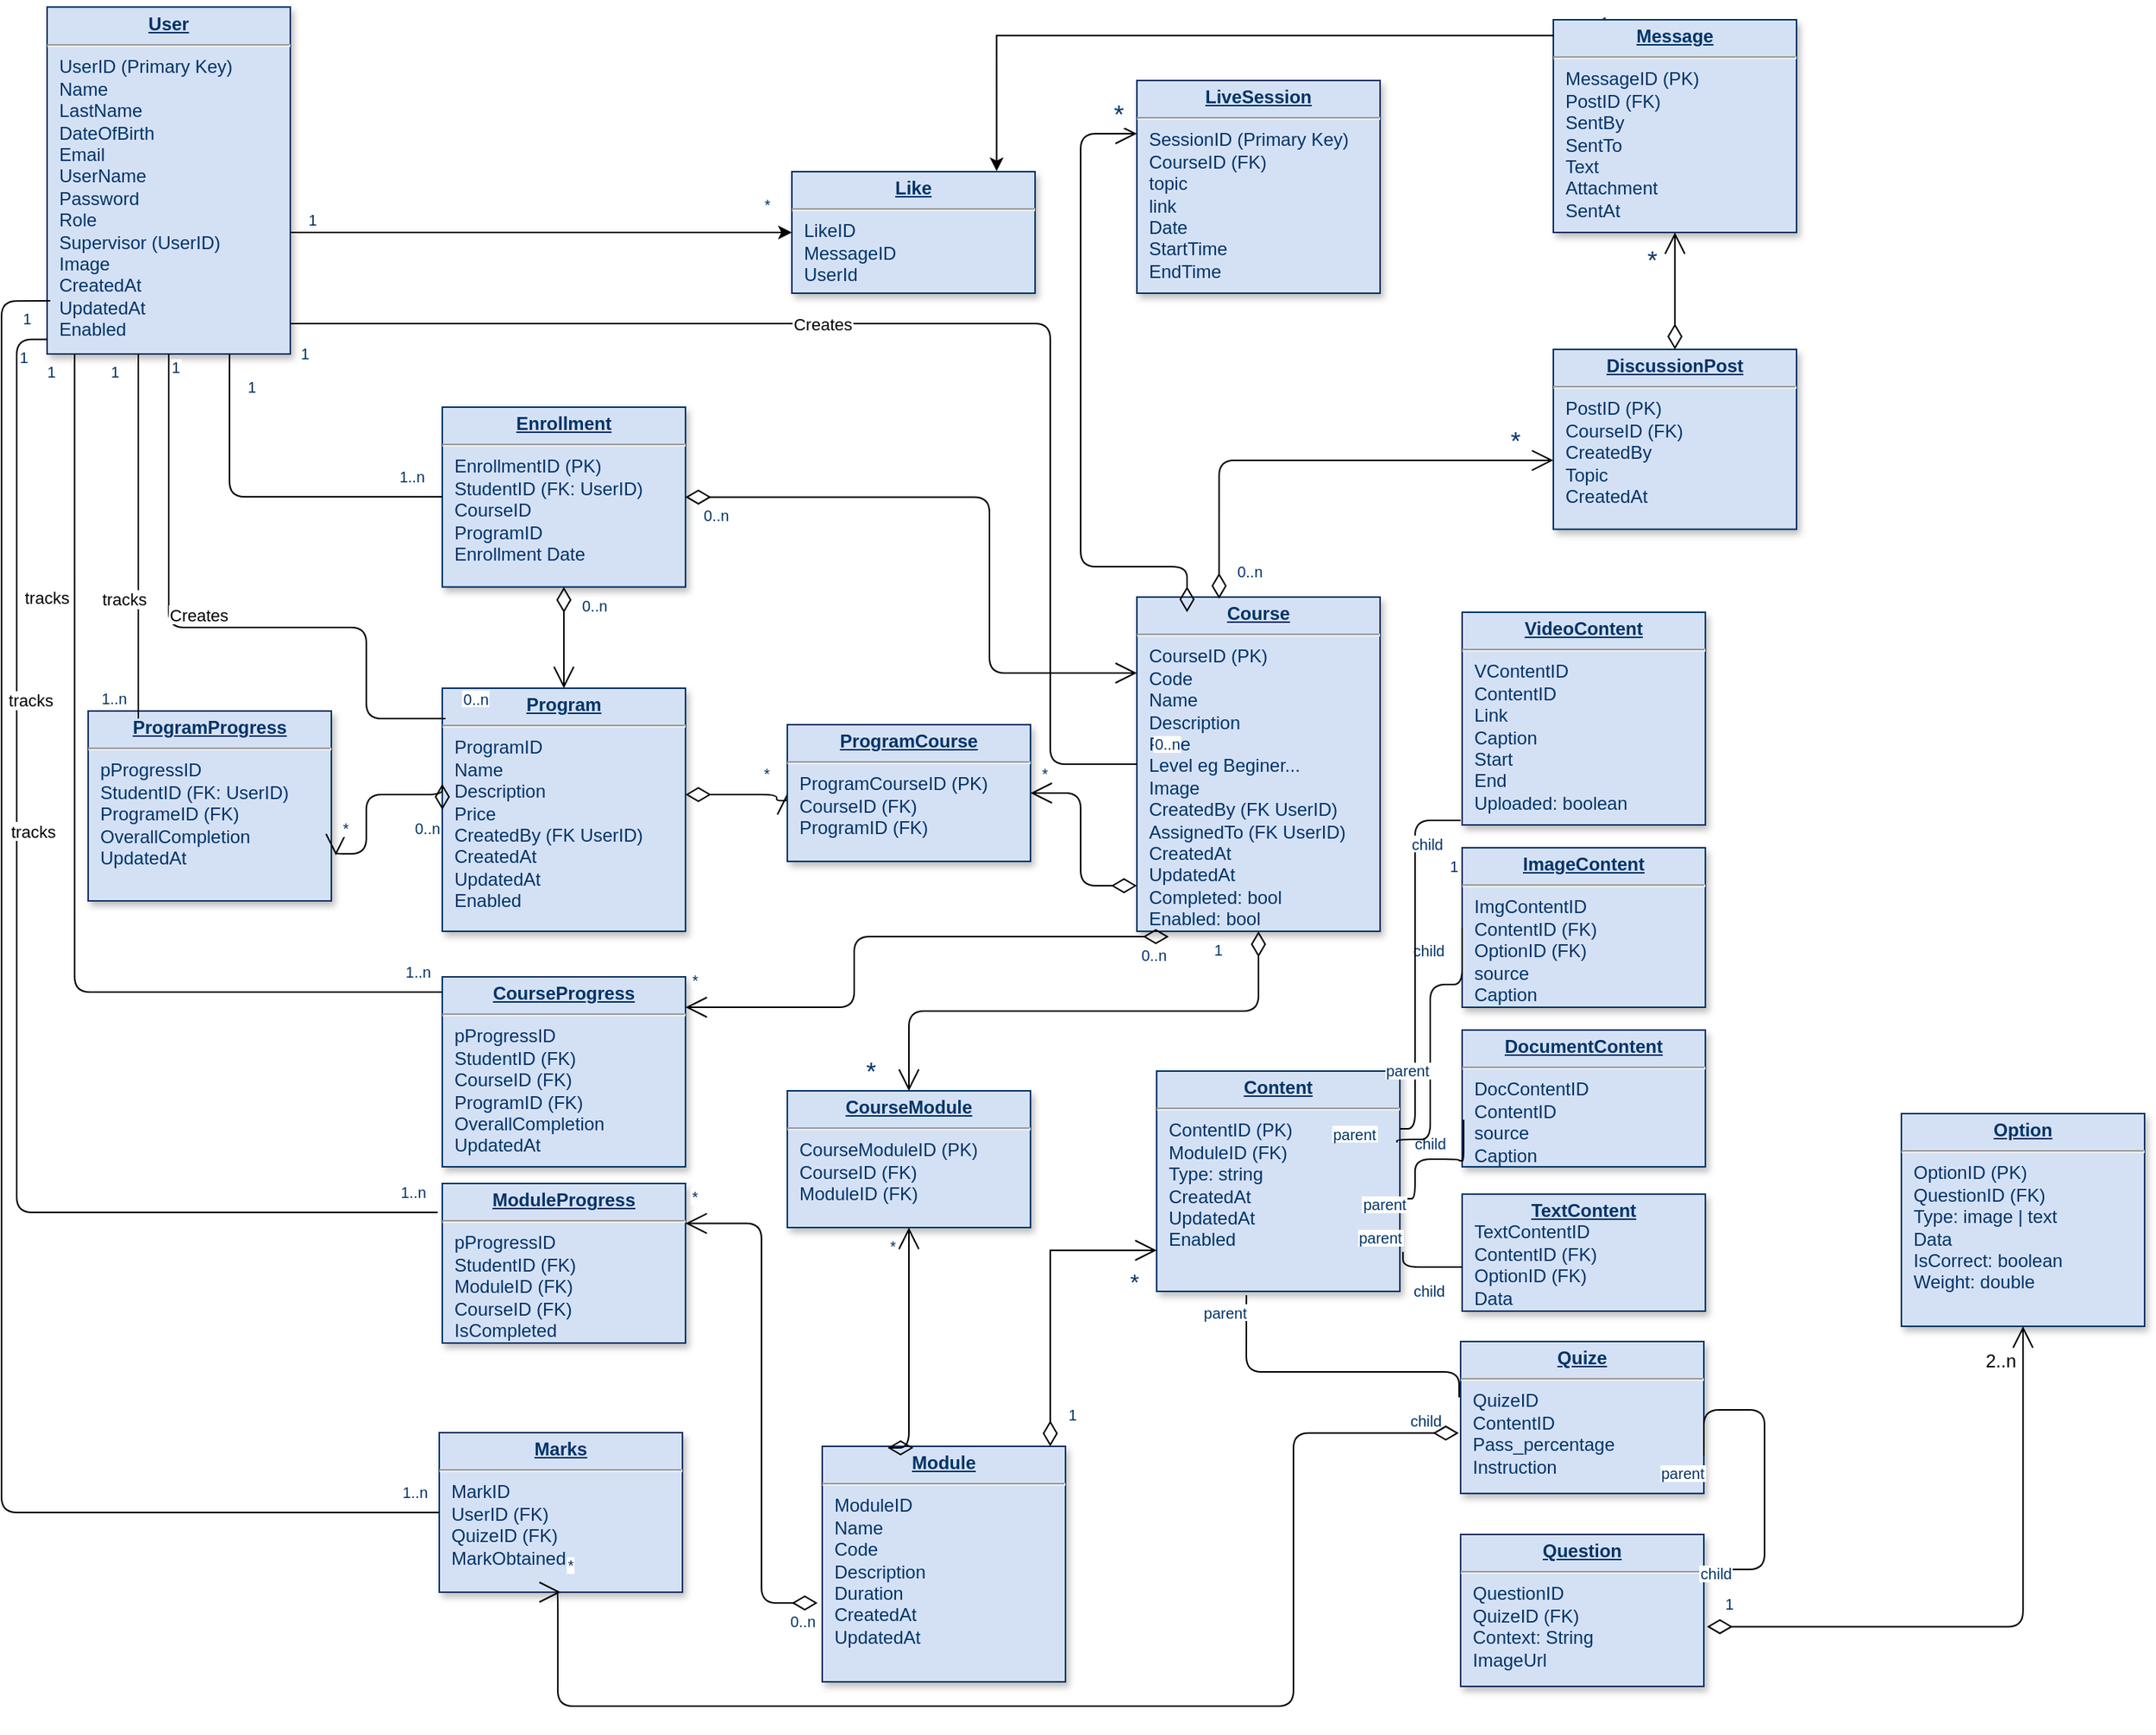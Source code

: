 <mxfile version="24.3.1" type="github">
  <diagram name="Page-1" id="efa7a0a1-bf9b-a30e-e6df-94a7791c09e9">
    <mxGraphModel dx="1332" dy="540" grid="1" gridSize="10" guides="1" tooltips="1" connect="1" arrows="1" fold="1" page="1" pageScale="1" pageWidth="826" pageHeight="1169" background="none" math="0" shadow="0">
      <root>
        <mxCell id="0" />
        <mxCell id="1" parent="0" />
        <mxCell id="20" value="&lt;p style=&quot;margin: 0px; margin-top: 4px; text-align: center; text-decoration: underline;&quot;&gt;&lt;strong&gt;Program&lt;/strong&gt;&lt;/p&gt;&lt;hr&gt;&lt;p style=&quot;margin: 0px; margin-left: 8px;&quot;&gt;ProgramID&lt;/p&gt;&lt;p style=&quot;margin: 0px; margin-left: 8px;&quot;&gt;Name&lt;/p&gt;&lt;p style=&quot;margin: 0px; margin-left: 8px;&quot;&gt;Description&lt;/p&gt;&lt;p style=&quot;margin: 0px; margin-left: 8px;&quot;&gt;Price&lt;/p&gt;&lt;p style=&quot;margin: 0px; margin-left: 8px;&quot;&gt;CreatedBy (FK UserID)&lt;/p&gt;&lt;p style=&quot;margin: 0px; margin-left: 8px;&quot;&gt;CreatedAt&lt;/p&gt;&lt;p style=&quot;margin: 0px; margin-left: 8px;&quot;&gt;UpdatedAt&lt;/p&gt;&lt;p style=&quot;margin: 0px; margin-left: 8px;&quot;&gt;Enabled&lt;/p&gt;" style="verticalAlign=top;align=left;overflow=fill;fontSize=12;fontFamily=Helvetica;html=1;strokeColor=#003366;shadow=1;fillColor=#D4E1F5;fontColor=#003366" parent="1" vertex="1">
          <mxGeometry x="300" y="470" width="160" height="160" as="geometry" />
        </mxCell>
        <mxCell id="22" value="&lt;p style=&quot;margin: 0px; margin-top: 4px; text-align: center; text-decoration: underline;&quot;&gt;&lt;b&gt;Content&lt;/b&gt;&lt;/p&gt;&lt;hr&gt;&lt;p style=&quot;margin: 0px; margin-left: 8px;&quot;&gt;ContentID (PK)&lt;/p&gt;&lt;p style=&quot;margin: 0px; margin-left: 8px;&quot;&gt;ModuleID (FK)&lt;/p&gt;&lt;p style=&quot;margin: 0px; margin-left: 8px;&quot;&gt;Type: string&lt;/p&gt;&lt;p style=&quot;margin: 0px; margin-left: 8px;&quot;&gt;&lt;span style=&quot;background-color: initial;&quot;&gt;CreatedAt&lt;/span&gt;&lt;br&gt;&lt;/p&gt;&lt;p style=&quot;margin: 0px; margin-left: 8px;&quot;&gt;UpdatedAt&lt;/p&gt;&lt;p style=&quot;margin: 0px; margin-left: 8px;&quot;&gt;Enabled&lt;/p&gt;" style="verticalAlign=top;align=left;overflow=fill;fontSize=12;fontFamily=Helvetica;html=1;strokeColor=#003366;shadow=1;fillColor=#D4E1F5;fontColor=#003366" parent="1" vertex="1">
          <mxGeometry x="770" y="722" width="160" height="145" as="geometry" />
        </mxCell>
        <mxCell id="23" value="&lt;p style=&quot;margin: 0px; margin-top: 4px; text-align: center; text-decoration: underline;&quot;&gt;&lt;b&gt;Enrollment&lt;/b&gt;&lt;/p&gt;&lt;hr&gt;&lt;p style=&quot;margin: 0px; margin-left: 8px;&quot;&gt;EnrollmentID (PK)&lt;/p&gt;&lt;p style=&quot;margin: 0px; margin-left: 8px;&quot;&gt;StudentID (FK: UserID)&lt;/p&gt;&lt;p style=&quot;margin: 0px; margin-left: 8px;&quot;&gt;CourseID&lt;/p&gt;&lt;p style=&quot;margin: 0px; margin-left: 8px;&quot;&gt;ProgramID&lt;/p&gt;&lt;p style=&quot;margin: 0px; margin-left: 8px;&quot;&gt;Enrollment Date&lt;/p&gt;" style="verticalAlign=top;align=left;overflow=fill;fontSize=12;fontFamily=Helvetica;html=1;strokeColor=#003366;shadow=1;fillColor=#D4E1F5;fontColor=#003366" parent="1" vertex="1">
          <mxGeometry x="300" y="285" width="160" height="118.36" as="geometry" />
        </mxCell>
        <mxCell id="24" value="&lt;p style=&quot;margin: 0px; margin-top: 4px; text-align: center; text-decoration: underline;&quot;&gt;&lt;b&gt;Course&lt;/b&gt;&lt;/p&gt;&lt;hr&gt;&lt;p style=&quot;margin: 0px; margin-left: 8px;&quot;&gt;CourseID (PK)&lt;/p&gt;&lt;p style=&quot;margin: 0px; margin-left: 8px;&quot;&gt;Code&lt;/p&gt;&lt;p style=&quot;margin: 0px; margin-left: 8px;&quot;&gt;Name&lt;/p&gt;&lt;p style=&quot;margin: 0px; margin-left: 8px;&quot;&gt;Description&lt;/p&gt;&lt;p style=&quot;margin: 0px; margin-left: 8px;&quot;&gt;Price&lt;/p&gt;&lt;p style=&quot;margin: 0px; margin-left: 8px;&quot;&gt;Level eg Beginer...&lt;/p&gt;&lt;p style=&quot;margin: 0px; margin-left: 8px;&quot;&gt;Image&lt;/p&gt;&lt;p style=&quot;margin: 0px; margin-left: 8px;&quot;&gt;CreatedBy (FK UserID)&amp;nbsp;&lt;/p&gt;&lt;p style=&quot;margin: 0px; margin-left: 8px;&quot;&gt;AssignedTo (FK UserID)&lt;/p&gt;&lt;p style=&quot;margin: 0px; margin-left: 8px;&quot;&gt;CreatedAt&lt;/p&gt;&lt;p style=&quot;margin: 0px; margin-left: 8px;&quot;&gt;UpdatedAt&lt;/p&gt;&lt;p style=&quot;margin: 0px; margin-left: 8px;&quot;&gt;Completed: bool&lt;/p&gt;&lt;p style=&quot;margin: 0px; margin-left: 8px;&quot;&gt;Enabled: bool&lt;/p&gt;" style="verticalAlign=top;align=left;overflow=fill;fontSize=12;fontFamily=Helvetica;html=1;strokeColor=#003366;shadow=1;fillColor=#D4E1F5;fontColor=#003366" parent="1" vertex="1">
          <mxGeometry x="757" y="410" width="160" height="220" as="geometry" />
        </mxCell>
        <mxCell id="OZLxJhedf4Kvj-oCatG6-117" style="edgeStyle=orthogonalEdgeStyle;rounded=0;orthogonalLoop=1;jettySize=auto;html=1;entryX=0;entryY=0.5;entryDx=0;entryDy=0;" parent="1" source="25" target="OZLxJhedf4Kvj-oCatG6-114" edge="1">
          <mxGeometry relative="1" as="geometry">
            <Array as="points">
              <mxPoint x="280" y="170" />
              <mxPoint x="280" y="170" />
            </Array>
          </mxGeometry>
        </mxCell>
        <mxCell id="25" value="&lt;p style=&quot;margin: 0px; margin-top: 4px; text-align: center; text-decoration: underline;&quot;&gt;&lt;strong&gt;User&lt;/strong&gt;&lt;/p&gt;&lt;hr&gt;&lt;p style=&quot;margin: 0px; margin-left: 8px;&quot;&gt;UserID (Primary Key)&lt;/p&gt;&lt;p style=&quot;margin: 0px 0px 0px 8px;&quot;&gt;Name&lt;/p&gt;&lt;p style=&quot;margin: 0px 0px 0px 8px;&quot;&gt;LastName&lt;/p&gt;&lt;p style=&quot;margin: 0px 0px 0px 8px;&quot;&gt;DateOfBirth&lt;/p&gt;&lt;p style=&quot;margin: 0px 0px 0px 8px;&quot;&gt;Email&lt;/p&gt;&lt;p style=&quot;margin: 0px 0px 0px 8px;&quot;&gt;UserName&lt;/p&gt;&lt;p style=&quot;margin: 0px 0px 0px 8px;&quot;&gt;Password&lt;/p&gt;&lt;p style=&quot;margin: 0px 0px 0px 8px;&quot;&gt;Role&lt;/p&gt;&lt;p style=&quot;margin: 0px 0px 0px 8px;&quot;&gt;Supervisor (UserID)&lt;/p&gt;&lt;p style=&quot;margin: 0px 0px 0px 8px;&quot;&gt;Image&lt;/p&gt;&lt;p style=&quot;margin: 0px 0px 0px 8px;&quot;&gt;CreatedAt&lt;/p&gt;&lt;p style=&quot;margin: 0px 0px 0px 8px;&quot;&gt;UpdatedAt&lt;/p&gt;&lt;p style=&quot;margin: 0px 0px 0px 8px;&quot;&gt;Enabled&lt;/p&gt;" style="verticalAlign=top;align=left;overflow=fill;fontSize=12;fontFamily=Helvetica;html=1;strokeColor=#003366;shadow=1;fillColor=#D4E1F5;fontColor=#003366" parent="1" vertex="1">
          <mxGeometry x="40" y="21.64" width="160" height="228.36" as="geometry" />
        </mxCell>
        <mxCell id="28" value="&lt;p style=&quot;margin: 0px; margin-top: 4px; text-align: center; text-decoration: underline;&quot;&gt;&lt;b&gt;Question&lt;/b&gt;&lt;/p&gt;&lt;hr&gt;&lt;p style=&quot;margin: 0px; margin-left: 8px;&quot;&gt;QuestionID&lt;/p&gt;&lt;p style=&quot;margin: 0px; margin-left: 8px;&quot;&gt;QuizeID (FK)&lt;/p&gt;&lt;p style=&quot;margin: 0px; margin-left: 8px;&quot;&gt;Context: String&lt;/p&gt;&lt;p style=&quot;margin: 0px; margin-left: 8px;&quot;&gt;ImageUrl&lt;/p&gt;" style="verticalAlign=top;align=left;overflow=fill;fontSize=12;fontFamily=Helvetica;html=1;strokeColor=#003366;shadow=1;fillColor=#D4E1F5;fontColor=#003366" parent="1" vertex="1">
          <mxGeometry x="970" y="1027" width="160" height="100" as="geometry" />
        </mxCell>
        <mxCell id="29" value="&lt;p style=&quot;margin: 0px; margin-top: 4px; text-align: center; text-decoration: underline;&quot;&gt;&lt;b&gt;Module&lt;/b&gt;&lt;/p&gt;&lt;hr&gt;&lt;p style=&quot;margin: 0px; margin-left: 8px;&quot;&gt;ModuleID&lt;/p&gt;&lt;p style=&quot;margin: 0px; margin-left: 8px;&quot;&gt;Name&lt;/p&gt;&lt;p style=&quot;margin: 0px; margin-left: 8px;&quot;&gt;Code&lt;/p&gt;&lt;p style=&quot;margin: 0px; margin-left: 8px;&quot;&gt;Description&lt;/p&gt;&lt;p style=&quot;margin: 0px; margin-left: 8px;&quot;&gt;Duration&lt;/p&gt;&lt;p style=&quot;margin: 0px; margin-left: 8px;&quot;&gt;CreatedAt&lt;/p&gt;&lt;p style=&quot;margin: 0px; margin-left: 8px;&quot;&gt;UpdatedAt&lt;/p&gt;" style="verticalAlign=top;align=left;overflow=fill;fontSize=12;fontFamily=Helvetica;html=1;strokeColor=#003366;shadow=1;fillColor=#D4E1F5;fontColor=#003366" parent="1" vertex="1">
          <mxGeometry x="550" y="969" width="160" height="155" as="geometry" />
        </mxCell>
        <mxCell id="36" value="" style="endArrow=open;endSize=12;startArrow=diamondThin;startSize=14;startFill=0;edgeStyle=orthogonalEdgeStyle;" parent="1" source="23" target="20" edge="1">
          <mxGeometry y="160" as="geometry">
            <mxPoint y="160" as="sourcePoint" />
            <mxPoint x="160" y="160" as="targetPoint" />
            <Array as="points">
              <mxPoint x="380" y="450" />
              <mxPoint x="380" y="450" />
            </Array>
          </mxGeometry>
        </mxCell>
        <mxCell id="37" value="0..n" style="resizable=0;align=left;verticalAlign=top;labelBackgroundColor=#ffffff;fontSize=10;strokeColor=#003366;shadow=1;fillColor=#D4E1F5;fontColor=#003366" parent="36" connectable="0" vertex="1">
          <mxGeometry x="-1" relative="1" as="geometry">
            <mxPoint x="10" as="offset" />
          </mxGeometry>
        </mxCell>
        <mxCell id="38" value="1" style="resizable=0;align=right;verticalAlign=top;labelBackgroundColor=#ffffff;fontSize=10;strokeColor=#003366;shadow=1;fillColor=#D4E1F5;fontColor=#003366" parent="36" connectable="0" vertex="1">
          <mxGeometry x="1" relative="1" as="geometry">
            <mxPoint x="590" y="105" as="offset" />
          </mxGeometry>
        </mxCell>
        <mxCell id="48" value="" style="endArrow=open;endSize=12;startArrow=diamondThin;startSize=14;startFill=0;edgeStyle=orthogonalEdgeStyle;rounded=0;" parent="1" source="29" target="22" edge="1">
          <mxGeometry x="769.36" y="450" as="geometry">
            <mxPoint x="710" y="970" as="sourcePoint" />
            <mxPoint x="929.36" y="450" as="targetPoint" />
            <Array as="points">
              <mxPoint x="700" y="840" />
            </Array>
          </mxGeometry>
        </mxCell>
        <mxCell id="49" value="1" style="resizable=0;align=left;verticalAlign=top;labelBackgroundColor=#ffffff;fontSize=10;strokeColor=#003366;shadow=1;fillColor=#D4E1F5;fontColor=#003366" parent="48" connectable="0" vertex="1">
          <mxGeometry x="-1" relative="1" as="geometry">
            <mxPoint x="10" y="-33" as="offset" />
          </mxGeometry>
        </mxCell>
        <mxCell id="50" value="*" style="resizable=0;align=right;verticalAlign=top;labelBackgroundColor=#ffffff;fontSize=15;strokeColor=#003366;shadow=1;fillColor=#D4E1F5;fontColor=#003366" parent="48" connectable="0" vertex="1">
          <mxGeometry x="1" relative="1" as="geometry">
            <mxPoint x="-10" y="5" as="offset" />
          </mxGeometry>
        </mxCell>
        <mxCell id="87" value="" style="endArrow=open;endSize=12;startArrow=diamondThin;startSize=14;startFill=0;edgeStyle=orthogonalEdgeStyle;entryX=0;entryY=0.5;entryDx=0;entryDy=0;" parent="1" source="20" target="h4I1l9ed9DyYYCrygPsd-109" edge="1">
          <mxGeometry x="519.36" y="200" as="geometry">
            <mxPoint x="519.36" y="200" as="sourcePoint" />
            <mxPoint x="679.36" y="200" as="targetPoint" />
            <Array as="points">
              <mxPoint x="520" y="540" />
              <mxPoint x="520" y="544" />
            </Array>
          </mxGeometry>
        </mxCell>
        <mxCell id="89" value="*" style="resizable=0;align=right;verticalAlign=top;labelBackgroundColor=#ffffff;fontSize=10;strokeColor=#003366;shadow=1;fillColor=#D4E1F5;fontColor=#003366" parent="87" connectable="0" vertex="1">
          <mxGeometry x="1" relative="1" as="geometry">
            <mxPoint x="-10" y="-25" as="offset" />
          </mxGeometry>
        </mxCell>
        <mxCell id="99" value="" style="endArrow=open;endSize=12;startArrow=diamondThin;startSize=14;startFill=0;edgeStyle=orthogonalEdgeStyle;exitX=0.5;exitY=1;exitDx=0;exitDy=0;" parent="1" source="24" target="lJ4dhSoQrSadZ4z-J7H1-117" edge="1">
          <mxGeometry x="369.36" y="360" as="geometry">
            <mxPoint x="610" y="680" as="sourcePoint" />
            <mxPoint x="529.36" y="360" as="targetPoint" />
            <Array as="points" />
          </mxGeometry>
        </mxCell>
        <mxCell id="100" value="1" style="resizable=0;align=left;verticalAlign=top;labelBackgroundColor=#ffffff;fontSize=10;strokeColor=#003366;shadow=1;fillColor=#D4E1F5;fontColor=#003366" parent="99" connectable="0" vertex="1">
          <mxGeometry x="-1" relative="1" as="geometry">
            <mxPoint x="-31.08" as="offset" />
          </mxGeometry>
        </mxCell>
        <mxCell id="101" value="*" style="resizable=0;align=right;verticalAlign=top;labelBackgroundColor=#ffffff;fontSize=17;strokeColor=#003366;shadow=1;fillColor=#D4E1F5;fontColor=#003366" parent="99" connectable="0" vertex="1">
          <mxGeometry x="1" relative="1" as="geometry">
            <mxPoint x="-20" y="-30" as="offset" />
          </mxGeometry>
        </mxCell>
        <mxCell id="107" value="" style="endArrow=none;edgeStyle=orthogonalEdgeStyle;exitX=0.369;exitY=1.017;exitDx=0;exitDy=0;exitPerimeter=0;entryX=-0.006;entryY=0.367;entryDx=0;entryDy=0;entryPerimeter=0;" parent="1" source="22" target="vgat6i_KtTklt4zkiUlj-124" edge="1">
          <mxGeometry x="190" y="950" as="geometry">
            <mxPoint x="190" y="950" as="sourcePoint" />
            <mxPoint x="350" y="950" as="targetPoint" />
            <Array as="points">
              <mxPoint x="829" y="920" />
              <mxPoint x="969" y="920" />
            </Array>
          </mxGeometry>
        </mxCell>
        <mxCell id="108" value="parent" style="resizable=0;align=left;verticalAlign=bottom;labelBackgroundColor=#ffffff;fontSize=10;strokeColor=#003366;shadow=1;fillColor=#D4E1F5;fontColor=#003366" parent="107" connectable="0" vertex="1">
          <mxGeometry x="-1" relative="1" as="geometry">
            <mxPoint x="-30" y="20" as="offset" />
          </mxGeometry>
        </mxCell>
        <mxCell id="109" value="child" style="resizable=0;align=right;verticalAlign=bottom;labelBackgroundColor=#ffffff;fontSize=10;strokeColor=#003366;shadow=1;fillColor=#D4E1F5;fontColor=#003366" parent="107" connectable="0" vertex="1">
          <mxGeometry x="1" relative="1" as="geometry">
            <mxPoint x="-10" y="23.84" as="offset" />
          </mxGeometry>
        </mxCell>
        <mxCell id="vgat6i_KtTklt4zkiUlj-114" value="" style="endArrow=none;edgeStyle=orthogonalEdgeStyle;" parent="1" source="25" target="23" edge="1">
          <mxGeometry as="geometry">
            <mxPoint x="200" y="344" as="sourcePoint" />
            <mxPoint x="290" y="355" as="targetPoint" />
            <Array as="points">
              <mxPoint x="160" y="344" />
            </Array>
            <mxPoint x="-100" y="33" as="offset" />
          </mxGeometry>
        </mxCell>
        <mxCell id="vgat6i_KtTklt4zkiUlj-115" value="1" style="resizable=0;align=left;verticalAlign=bottom;labelBackgroundColor=#ffffff;fontSize=10;strokeColor=#003366;shadow=1;fillColor=#D4E1F5;fontColor=#003366" parent="vgat6i_KtTklt4zkiUlj-114" connectable="0" vertex="1">
          <mxGeometry x="-1" relative="1" as="geometry">
            <mxPoint x="10" y="30" as="offset" />
          </mxGeometry>
        </mxCell>
        <mxCell id="vgat6i_KtTklt4zkiUlj-116" value="1..n" style="resizable=0;align=right;verticalAlign=bottom;labelBackgroundColor=#ffffff;fontSize=10;strokeColor=#003366;shadow=1;fillColor=#D4E1F5;fontColor=#003366" parent="vgat6i_KtTklt4zkiUlj-114" connectable="0" vertex="1">
          <mxGeometry x="1" relative="1" as="geometry">
            <mxPoint x="-10" y="-5" as="offset" />
          </mxGeometry>
        </mxCell>
        <mxCell id="vgat6i_KtTklt4zkiUlj-117" value="" style="endArrow=open;endSize=12;startArrow=diamondThin;startSize=14;startFill=0;edgeStyle=orthogonalEdgeStyle;" parent="1" source="23" target="24" edge="1">
          <mxGeometry y="160" as="geometry">
            <mxPoint x="423" y="422" as="sourcePoint" />
            <mxPoint x="423" y="495" as="targetPoint" />
            <Array as="points">
              <mxPoint x="660" y="344" />
              <mxPoint x="660" y="460" />
            </Array>
          </mxGeometry>
        </mxCell>
        <mxCell id="vgat6i_KtTklt4zkiUlj-118" value="0..n" style="resizable=0;align=left;verticalAlign=top;labelBackgroundColor=#ffffff;fontSize=10;strokeColor=#003366;shadow=1;fillColor=#D4E1F5;fontColor=#003366" parent="vgat6i_KtTklt4zkiUlj-117" connectable="0" vertex="1">
          <mxGeometry x="-1" relative="1" as="geometry">
            <mxPoint x="10" as="offset" />
          </mxGeometry>
        </mxCell>
        <mxCell id="vgat6i_KtTklt4zkiUlj-120" value="&lt;p style=&quot;margin: 0px ; margin-top: 4px ; text-align: center ; text-decoration: underline&quot;&gt;&lt;b&gt;VideoContent&lt;/b&gt;&lt;/p&gt;&lt;hr&gt;&lt;p style=&quot;margin: 0px ; margin-left: 8px&quot;&gt;VContentID&lt;/p&gt;&lt;p style=&quot;margin: 0px ; margin-left: 8px&quot;&gt;ContentID&lt;/p&gt;&lt;p style=&quot;margin: 0px ; margin-left: 8px&quot;&gt;Link&lt;/p&gt;&lt;p style=&quot;margin: 0px ; margin-left: 8px&quot;&gt;Caption&lt;/p&gt;&lt;p style=&quot;margin: 0px ; margin-left: 8px&quot;&gt;Start&lt;/p&gt;&lt;p style=&quot;margin: 0px ; margin-left: 8px&quot;&gt;End&lt;/p&gt;&lt;p style=&quot;margin: 0px ; margin-left: 8px&quot;&gt;Uploaded: boolean&lt;/p&gt;" style="verticalAlign=top;align=left;overflow=fill;fontSize=12;fontFamily=Helvetica;html=1;strokeColor=#003366;shadow=1;fillColor=#D4E1F5;fontColor=#003366" parent="1" vertex="1">
          <mxGeometry x="971" y="420" width="160" height="140" as="geometry" />
        </mxCell>
        <mxCell id="vgat6i_KtTklt4zkiUlj-121" value="&lt;p style=&quot;margin: 0px ; margin-top: 4px ; text-align: center ; text-decoration: underline&quot;&gt;&lt;b&gt;ImageContent&lt;/b&gt;&lt;/p&gt;&lt;hr&gt;&lt;p style=&quot;margin: 0px 0px 0px 8px;&quot;&gt;ImgContentID&lt;/p&gt;&lt;p style=&quot;margin: 0px 0px 0px 8px;&quot;&gt;ContentID (FK)&lt;/p&gt;&lt;p style=&quot;margin: 0px 0px 0px 8px;&quot;&gt;OptionID (FK)&lt;/p&gt;&lt;p style=&quot;margin: 0px 0px 0px 8px;&quot;&gt;source&lt;/p&gt;&lt;p style=&quot;margin: 0px 0px 0px 8px;&quot;&gt;Caption&lt;/p&gt;" style="verticalAlign=top;align=left;overflow=fill;fontSize=12;fontFamily=Helvetica;html=1;strokeColor=#003366;shadow=1;fillColor=#D4E1F5;fontColor=#003366" parent="1" vertex="1">
          <mxGeometry x="971" y="575" width="160" height="105" as="geometry" />
        </mxCell>
        <mxCell id="vgat6i_KtTklt4zkiUlj-122" value="&lt;p style=&quot;margin: 0px ; margin-top: 4px ; text-align: center ; text-decoration: underline&quot;&gt;&lt;b&gt;DocumentContent&lt;/b&gt;&lt;/p&gt;&lt;hr&gt;&lt;p style=&quot;margin: 0px 0px 0px 8px;&quot;&gt;DocContentID&lt;/p&gt;&lt;p style=&quot;margin: 0px 0px 0px 8px;&quot;&gt;ContentID&lt;/p&gt;&lt;p style=&quot;margin: 0px 0px 0px 8px;&quot;&gt;source&lt;/p&gt;&lt;p style=&quot;margin: 0px 0px 0px 8px;&quot;&gt;Caption&lt;/p&gt;" style="verticalAlign=top;align=left;overflow=fill;fontSize=12;fontFamily=Helvetica;html=1;strokeColor=#003366;shadow=1;fillColor=#D4E1F5;fontColor=#003366" parent="1" vertex="1">
          <mxGeometry x="971" y="695.0" width="160" height="90" as="geometry" />
        </mxCell>
        <mxCell id="vgat6i_KtTklt4zkiUlj-123" value="&lt;p style=&quot;margin: 0px ; margin-top: 4px ; text-align: center ; text-decoration: underline&quot;&gt;&lt;b&gt;TextContent&lt;/b&gt;&lt;/p&gt;&lt;p style=&quot;margin: 0px 0px 0px 8px;&quot;&gt;TextContentID&lt;/p&gt;&lt;p style=&quot;margin: 0px 0px 0px 8px;&quot;&gt;ContentID (FK)&lt;/p&gt;&lt;p style=&quot;margin: 0px 0px 0px 8px;&quot;&gt;OptionID (FK)&lt;/p&gt;&lt;p style=&quot;margin: 0px 0px 0px 8px;&quot;&gt;Data&lt;/p&gt;" style="verticalAlign=top;align=left;overflow=fill;fontSize=12;fontFamily=Helvetica;html=1;strokeColor=#003366;shadow=1;fillColor=#D4E1F5;fontColor=#003366" parent="1" vertex="1">
          <mxGeometry x="971" y="803" width="160" height="77" as="geometry" />
        </mxCell>
        <mxCell id="vgat6i_KtTklt4zkiUlj-124" value="&lt;p style=&quot;margin: 0px ; margin-top: 4px ; text-align: center ; text-decoration: underline&quot;&gt;&lt;b&gt;Quize&lt;/b&gt;&lt;/p&gt;&lt;hr&gt;&lt;p style=&quot;margin: 0px 0px 0px 8px;&quot;&gt;QuizeID&lt;/p&gt;&lt;p style=&quot;margin: 0px 0px 0px 8px;&quot;&gt;ContentID&lt;/p&gt;&lt;p style=&quot;margin: 0px 0px 0px 8px;&quot;&gt;Pass_percentage&lt;/p&gt;&lt;p style=&quot;margin: 0px 0px 0px 8px;&quot;&gt;Instruction&lt;/p&gt;" style="verticalAlign=top;align=left;overflow=fill;fontSize=12;fontFamily=Helvetica;html=1;strokeColor=#003366;shadow=1;fillColor=#D4E1F5;fontColor=#003366" parent="1" vertex="1">
          <mxGeometry x="970" y="900" width="160" height="100" as="geometry" />
        </mxCell>
        <mxCell id="vgat6i_KtTklt4zkiUlj-125" value="" style="endArrow=none;edgeStyle=orthogonalEdgeStyle;exitX=1.006;exitY=0.621;exitDx=0;exitDy=0;exitPerimeter=0;entryX=0.006;entryY=0.656;entryDx=0;entryDy=0;entryPerimeter=0;" parent="1" source="22" target="vgat6i_KtTklt4zkiUlj-122" edge="1">
          <mxGeometry x="190" y="950" as="geometry">
            <mxPoint x="380" y="900" as="sourcePoint" />
            <mxPoint x="969" y="780" as="targetPoint" />
            <Array as="points">
              <mxPoint x="931" y="806" />
              <mxPoint x="940" y="806" />
              <mxPoint x="940" y="780" />
              <mxPoint x="969" y="780" />
              <mxPoint x="969" y="781" />
            </Array>
          </mxGeometry>
        </mxCell>
        <mxCell id="vgat6i_KtTklt4zkiUlj-126" value="parent" style="resizable=0;align=left;verticalAlign=bottom;labelBackgroundColor=#ffffff;fontSize=10;strokeColor=#003366;shadow=1;fillColor=#D4E1F5;fontColor=#003366" parent="vgat6i_KtTklt4zkiUlj-125" connectable="0" vertex="1">
          <mxGeometry x="-1" relative="1" as="geometry">
            <mxPoint x="-27" y="6" as="offset" />
          </mxGeometry>
        </mxCell>
        <mxCell id="vgat6i_KtTklt4zkiUlj-127" value="child" style="resizable=0;align=right;verticalAlign=bottom;labelBackgroundColor=#ffffff;fontSize=10;strokeColor=#003366;shadow=1;fillColor=#D4E1F5;fontColor=#003366" parent="vgat6i_KtTklt4zkiUlj-125" connectable="0" vertex="1">
          <mxGeometry x="1" relative="1" as="geometry">
            <mxPoint x="-10" y="23.84" as="offset" />
          </mxGeometry>
        </mxCell>
        <mxCell id="vgat6i_KtTklt4zkiUlj-128" value="" style="endArrow=none;edgeStyle=orthogonalEdgeStyle;exitX=1.013;exitY=0.821;exitDx=0;exitDy=0;exitPerimeter=0;" parent="1" source="22" target="vgat6i_KtTklt4zkiUlj-123" edge="1">
          <mxGeometry x="190" y="950" as="geometry">
            <mxPoint x="390" y="910" as="sourcePoint" />
            <mxPoint x="219" y="965" as="targetPoint" />
            <Array as="points">
              <mxPoint x="932" y="851" />
            </Array>
          </mxGeometry>
        </mxCell>
        <mxCell id="vgat6i_KtTklt4zkiUlj-129" value="parent" style="resizable=0;align=left;verticalAlign=bottom;labelBackgroundColor=#ffffff;fontSize=10;strokeColor=#003366;shadow=1;fillColor=#D4E1F5;fontColor=#003366" parent="vgat6i_KtTklt4zkiUlj-128" connectable="0" vertex="1">
          <mxGeometry x="-1" relative="1" as="geometry">
            <mxPoint x="-31" y="-1" as="offset" />
          </mxGeometry>
        </mxCell>
        <mxCell id="vgat6i_KtTklt4zkiUlj-130" value="child" style="resizable=0;align=right;verticalAlign=bottom;labelBackgroundColor=#ffffff;fontSize=10;strokeColor=#003366;shadow=1;fillColor=#D4E1F5;fontColor=#003366" parent="vgat6i_KtTklt4zkiUlj-128" connectable="0" vertex="1">
          <mxGeometry x="1" relative="1" as="geometry">
            <mxPoint x="-10" y="23.84" as="offset" />
          </mxGeometry>
        </mxCell>
        <mxCell id="vgat6i_KtTklt4zkiUlj-131" value="" style="endArrow=none;edgeStyle=orthogonalEdgeStyle;entryX=0;entryY=0.5;entryDx=0;entryDy=0;exitX=0.988;exitY=0.324;exitDx=0;exitDy=0;exitPerimeter=0;" parent="1" source="22" target="vgat6i_KtTklt4zkiUlj-121" edge="1">
          <mxGeometry x="190" y="950" as="geometry">
            <mxPoint x="317" y="834" as="sourcePoint" />
            <mxPoint x="210" y="777" as="targetPoint" />
            <Array as="points">
              <mxPoint x="928" y="767" />
              <mxPoint x="950" y="767" />
              <mxPoint x="950" y="665" />
            </Array>
          </mxGeometry>
        </mxCell>
        <mxCell id="vgat6i_KtTklt4zkiUlj-132" value="parent" style="resizable=0;align=left;verticalAlign=bottom;labelBackgroundColor=#ffffff;fontSize=10;strokeColor=#003366;shadow=1;fillColor=#D4E1F5;fontColor=#003366" parent="vgat6i_KtTklt4zkiUlj-131" connectable="0" vertex="1">
          <mxGeometry x="-1" relative="1" as="geometry">
            <mxPoint x="-44" y="3" as="offset" />
          </mxGeometry>
        </mxCell>
        <mxCell id="vgat6i_KtTklt4zkiUlj-133" value="child" style="resizable=0;align=right;verticalAlign=bottom;labelBackgroundColor=#ffffff;fontSize=10;strokeColor=#003366;shadow=1;fillColor=#D4E1F5;fontColor=#003366" parent="vgat6i_KtTklt4zkiUlj-131" connectable="0" vertex="1">
          <mxGeometry x="1" relative="1" as="geometry">
            <mxPoint x="-10" y="23.84" as="offset" />
          </mxGeometry>
        </mxCell>
        <mxCell id="vgat6i_KtTklt4zkiUlj-134" value="" style="endArrow=none;edgeStyle=orthogonalEdgeStyle;" parent="1" source="22" edge="1">
          <mxGeometry x="190" y="950" as="geometry">
            <mxPoint x="324" y="797" as="sourcePoint" />
            <mxPoint x="970" y="557" as="targetPoint" />
            <Array as="points">
              <mxPoint x="940" y="760" />
              <mxPoint x="940" y="557" />
            </Array>
          </mxGeometry>
        </mxCell>
        <mxCell id="vgat6i_KtTklt4zkiUlj-135" value="parent" style="resizable=0;align=left;verticalAlign=bottom;labelBackgroundColor=#ffffff;fontSize=10;strokeColor=#003366;shadow=1;fillColor=#D4E1F5;fontColor=#003366" parent="vgat6i_KtTklt4zkiUlj-134" connectable="0" vertex="1">
          <mxGeometry x="-1" relative="1" as="geometry">
            <mxPoint x="-11" y="-30" as="offset" />
          </mxGeometry>
        </mxCell>
        <mxCell id="vgat6i_KtTklt4zkiUlj-136" value="child" style="resizable=0;align=right;verticalAlign=bottom;labelBackgroundColor=#ffffff;fontSize=10;strokeColor=#003366;shadow=1;fillColor=#D4E1F5;fontColor=#003366" parent="vgat6i_KtTklt4zkiUlj-134" connectable="0" vertex="1">
          <mxGeometry x="1" relative="1" as="geometry">
            <mxPoint x="-10" y="23.84" as="offset" />
          </mxGeometry>
        </mxCell>
        <mxCell id="vgat6i_KtTklt4zkiUlj-137" value="" style="endArrow=none;edgeStyle=orthogonalEdgeStyle;exitX=1;exitY=0.75;exitDx=0;exitDy=0;entryX=1;entryY=0.25;entryDx=0;entryDy=0;" parent="1" source="vgat6i_KtTklt4zkiUlj-124" target="28" edge="1">
          <mxGeometry x="190" y="950" as="geometry">
            <mxPoint x="380" y="900" as="sourcePoint" />
            <mxPoint x="209" y="955" as="targetPoint" />
            <Array as="points">
              <mxPoint x="1170" y="945" />
              <mxPoint x="1170" y="1050" />
              <mxPoint x="1130" y="1050" />
            </Array>
          </mxGeometry>
        </mxCell>
        <mxCell id="vgat6i_KtTklt4zkiUlj-138" value="parent" style="resizable=0;align=left;verticalAlign=bottom;labelBackgroundColor=#ffffff;fontSize=10;strokeColor=#003366;shadow=1;fillColor=#D4E1F5;fontColor=#003366" parent="vgat6i_KtTklt4zkiUlj-137" connectable="0" vertex="1">
          <mxGeometry x="-1" relative="1" as="geometry">
            <mxPoint x="-30" y="20" as="offset" />
          </mxGeometry>
        </mxCell>
        <mxCell id="vgat6i_KtTklt4zkiUlj-139" value="child" style="resizable=0;align=right;verticalAlign=bottom;labelBackgroundColor=#ffffff;fontSize=10;strokeColor=#003366;shadow=1;fillColor=#D4E1F5;fontColor=#003366" parent="vgat6i_KtTklt4zkiUlj-137" connectable="0" vertex="1">
          <mxGeometry x="1" relative="1" as="geometry">
            <mxPoint x="20" y="9" as="offset" />
          </mxGeometry>
        </mxCell>
        <mxCell id="vgat6i_KtTklt4zkiUlj-140" value="&lt;p style=&quot;margin: 0px; margin-top: 4px; text-align: center; text-decoration: underline;&quot;&gt;&lt;strong&gt;ProgramProgress&lt;/strong&gt;&lt;/p&gt;&lt;hr&gt;&lt;p style=&quot;margin: 0px; margin-left: 8px;&quot;&gt;pProgressID&lt;/p&gt;&lt;p style=&quot;margin: 0px; margin-left: 8px;&quot;&gt;StudentID (FK: UserID)&lt;/p&gt;&lt;p style=&quot;margin: 0px; margin-left: 8px;&quot;&gt;ProgrameID (FK)&lt;/p&gt;&lt;p style=&quot;margin: 0px; margin-left: 8px;&quot;&gt;OverallCompletion&lt;/p&gt;&lt;p style=&quot;margin: 0px; margin-left: 8px;&quot;&gt;UpdatedAt&lt;/p&gt;" style="verticalAlign=top;align=left;overflow=fill;fontSize=12;fontFamily=Helvetica;html=1;strokeColor=#003366;shadow=1;fillColor=#D4E1F5;fontColor=#003366" parent="1" vertex="1">
          <mxGeometry x="67.0" y="485.0" width="160" height="125" as="geometry" />
        </mxCell>
        <mxCell id="vgat6i_KtTklt4zkiUlj-141" value="&lt;p style=&quot;margin: 0px; margin-top: 4px; text-align: center; text-decoration: underline;&quot;&gt;&lt;strong&gt;CourseProgress&lt;/strong&gt;&lt;/p&gt;&lt;hr&gt;&lt;p style=&quot;margin: 0px; margin-left: 8px;&quot;&gt;pProgressID&lt;/p&gt;&lt;p style=&quot;margin: 0px; margin-left: 8px;&quot;&gt;StudentID (FK)&lt;/p&gt;&lt;p style=&quot;margin: 0px; margin-left: 8px;&quot;&gt;CourseID (FK)&lt;/p&gt;&lt;p style=&quot;margin: 0px; margin-left: 8px;&quot;&gt;ProgramID (FK)&lt;/p&gt;&lt;p style=&quot;margin: 0px; margin-left: 8px;&quot;&gt;OverallCompletion&lt;/p&gt;&lt;p style=&quot;margin: 0px; margin-left: 8px;&quot;&gt;UpdatedAt&lt;/p&gt;" style="verticalAlign=top;align=left;overflow=fill;fontSize=12;fontFamily=Helvetica;html=1;strokeColor=#003366;shadow=1;fillColor=#D4E1F5;fontColor=#003366" parent="1" vertex="1">
          <mxGeometry x="300.0" y="660.0" width="160" height="125" as="geometry" />
        </mxCell>
        <mxCell id="vgat6i_KtTklt4zkiUlj-146" value="&lt;p style=&quot;margin: 0px; margin-top: 4px; text-align: center; text-decoration: underline;&quot;&gt;&lt;strong&gt;ModuleProgress&lt;/strong&gt;&lt;/p&gt;&lt;hr&gt;&lt;p style=&quot;margin: 0px; margin-left: 8px;&quot;&gt;pProgressID&lt;/p&gt;&lt;p style=&quot;margin: 0px; margin-left: 8px;&quot;&gt;StudentID (FK)&lt;/p&gt;&lt;p style=&quot;margin: 0px; margin-left: 8px;&quot;&gt;ModuleID (FK)&lt;/p&gt;&lt;p style=&quot;margin: 0px; margin-left: 8px;&quot;&gt;CourseID (FK)&lt;/p&gt;&lt;p style=&quot;margin: 0px; margin-left: 8px;&quot;&gt;IsCompleted&lt;/p&gt;" style="verticalAlign=top;align=left;overflow=fill;fontSize=12;fontFamily=Helvetica;html=1;strokeColor=#003366;shadow=1;fillColor=#D4E1F5;fontColor=#003366" parent="1" vertex="1">
          <mxGeometry x="300" y="796" width="160" height="105" as="geometry" />
        </mxCell>
        <mxCell id="vgat6i_KtTklt4zkiUlj-158" value="&lt;p style=&quot;margin: 0px ; margin-top: 4px ; text-align: center ; text-decoration: underline&quot;&gt;&lt;b&gt;DiscussionPost&lt;/b&gt;&lt;/p&gt;&lt;hr&gt;&lt;p style=&quot;margin: 0px ; margin-left: 8px&quot;&gt;PostID (PK)&lt;/p&gt;&lt;p style=&quot;margin: 0px ; margin-left: 8px&quot;&gt;CourseID (FK)&lt;/p&gt;&lt;p style=&quot;margin: 0px ; margin-left: 8px&quot;&gt;CreatedBy&lt;/p&gt;&lt;p style=&quot;margin: 0px ; margin-left: 8px&quot;&gt;Topic&lt;/p&gt;&lt;p style=&quot;margin: 0px ; margin-left: 8px&quot;&gt;CreatedAt&lt;/p&gt;" style="verticalAlign=top;align=left;overflow=fill;fontSize=12;fontFamily=Helvetica;html=1;strokeColor=#003366;shadow=1;fillColor=#D4E1F5;fontColor=#003366" parent="1" vertex="1">
          <mxGeometry x="1031" y="247" width="160" height="118.36" as="geometry" />
        </mxCell>
        <mxCell id="vgat6i_KtTklt4zkiUlj-159" value="" style="endArrow=open;endSize=12;startArrow=diamondThin;startSize=14;startFill=0;edgeStyle=orthogonalEdgeStyle;exitX=0.338;exitY=0.005;exitDx=0;exitDy=0;exitPerimeter=0;entryX=0;entryY=0.617;entryDx=0;entryDy=0;entryPerimeter=0;" parent="1" source="24" target="vgat6i_KtTklt4zkiUlj-158" edge="1">
          <mxGeometry x="369.36" y="360" as="geometry">
            <mxPoint x="690" y="410" as="sourcePoint" />
            <mxPoint x="980" y="320" as="targetPoint" />
            <Array as="points">
              <mxPoint x="811" y="320" />
            </Array>
          </mxGeometry>
        </mxCell>
        <mxCell id="vgat6i_KtTklt4zkiUlj-160" value="0..n" style="resizable=0;align=left;verticalAlign=top;labelBackgroundColor=#ffffff;fontSize=10;strokeColor=#003366;shadow=1;fillColor=#D4E1F5;fontColor=#003366" parent="vgat6i_KtTklt4zkiUlj-159" connectable="0" vertex="1">
          <mxGeometry x="-1" relative="1" as="geometry">
            <mxPoint x="10" y="-30" as="offset" />
          </mxGeometry>
        </mxCell>
        <mxCell id="vgat6i_KtTklt4zkiUlj-161" value="*" style="resizable=0;align=right;verticalAlign=top;labelBackgroundColor=#ffffff;fontSize=17;strokeColor=#003366;shadow=1;fillColor=#D4E1F5;fontColor=#003366" parent="vgat6i_KtTklt4zkiUlj-159" connectable="0" vertex="1">
          <mxGeometry x="1" relative="1" as="geometry">
            <mxPoint x="-20" y="-30" as="offset" />
          </mxGeometry>
        </mxCell>
        <mxCell id="vgat6i_KtTklt4zkiUlj-166" value="&lt;p style=&quot;margin: 0px ; margin-top: 4px ; text-align: center ; text-decoration: underline&quot;&gt;&lt;b&gt;LiveSession&lt;/b&gt;&lt;/p&gt;&lt;hr&gt;&lt;p style=&quot;margin: 0px ; margin-left: 8px&quot;&gt;SessionID (Primary Key)&lt;/p&gt;&lt;p style=&quot;margin: 0px ; margin-left: 8px&quot;&gt;CourseID (FK)&lt;/p&gt;&lt;p style=&quot;margin: 0px ; margin-left: 8px&quot;&gt;topic&lt;/p&gt;&lt;p style=&quot;margin: 0px ; margin-left: 8px&quot;&gt;link&lt;/p&gt;&lt;p style=&quot;margin: 0px ; margin-left: 8px&quot;&gt;Date&lt;/p&gt;&lt;p style=&quot;margin: 0px ; margin-left: 8px&quot;&gt;StartTime&lt;/p&gt;&lt;p style=&quot;margin: 0px ; margin-left: 8px&quot;&gt;EndTime&lt;/p&gt;" style="verticalAlign=top;align=left;overflow=fill;fontSize=12;fontFamily=Helvetica;html=1;strokeColor=#003366;shadow=1;fillColor=#D4E1F5;fontColor=#003366" parent="1" vertex="1">
          <mxGeometry x="757" y="70" width="160" height="140" as="geometry" />
        </mxCell>
        <mxCell id="vgat6i_KtTklt4zkiUlj-167" value="" style="endArrow=open;endSize=12;startArrow=diamondThin;startSize=14;startFill=0;edgeStyle=orthogonalEdgeStyle;entryX=0;entryY=0.25;entryDx=0;entryDy=0;" parent="1" target="vgat6i_KtTklt4zkiUlj-166" edge="1">
          <mxGeometry x="369.36" y="360" as="geometry">
            <mxPoint x="790" y="420" as="sourcePoint" />
            <mxPoint x="767" y="352" as="targetPoint" />
            <Array as="points">
              <mxPoint x="790" y="390" />
              <mxPoint x="720" y="390" />
              <mxPoint x="720" y="105" />
            </Array>
          </mxGeometry>
        </mxCell>
        <mxCell id="vgat6i_KtTklt4zkiUlj-168" value="" style="resizable=0;align=left;verticalAlign=top;labelBackgroundColor=#ffffff;fontSize=10;strokeColor=#003366;shadow=1;fillColor=#D4E1F5;fontColor=#003366" parent="vgat6i_KtTklt4zkiUlj-167" connectable="0" vertex="1">
          <mxGeometry x="-1" relative="1" as="geometry">
            <mxPoint x="10" y="-30" as="offset" />
          </mxGeometry>
        </mxCell>
        <mxCell id="vgat6i_KtTklt4zkiUlj-169" value="*" style="resizable=0;align=right;verticalAlign=top;labelBackgroundColor=#ffffff;fontSize=17;strokeColor=#003366;shadow=1;fillColor=#D4E1F5;fontColor=#003366" parent="vgat6i_KtTklt4zkiUlj-167" connectable="0" vertex="1">
          <mxGeometry x="1" relative="1" as="geometry">
            <mxPoint x="-7" y="-30" as="offset" />
          </mxGeometry>
        </mxCell>
        <mxCell id="OZLxJhedf4Kvj-oCatG6-120" value="*" style="resizable=0;align=right;verticalAlign=top;labelBackgroundColor=#ffffff;fontSize=17;strokeColor=#003366;shadow=1;fillColor=#D4E1F5;fontColor=#003366" parent="vgat6i_KtTklt4zkiUlj-167" connectable="0" vertex="1">
          <mxGeometry x="1" relative="1" as="geometry">
            <mxPoint x="-98" y="15" as="offset" />
          </mxGeometry>
        </mxCell>
        <mxCell id="w8zBFitIXYVw2vcj3ith-112" value="" style="endArrow=open;endSize=12;startArrow=diamondThin;startSize=14;startFill=0;edgeStyle=orthogonalEdgeStyle;entryX=0.5;entryY=1;entryDx=0;entryDy=0;exitX=1.013;exitY=0.607;exitDx=0;exitDy=0;exitPerimeter=0;" parent="1" source="28" target="48FNGJLc5SE0csq5qyQX-109" edge="1">
          <mxGeometry x="519.36" y="200" as="geometry">
            <mxPoint x="1132" y="1060" as="sourcePoint" />
            <mxPoint x="1262" y="1050" as="targetPoint" />
            <Array as="points">
              <mxPoint x="1340" y="1088" />
            </Array>
          </mxGeometry>
        </mxCell>
        <mxCell id="w8zBFitIXYVw2vcj3ith-113" value="1" style="resizable=0;align=left;verticalAlign=top;labelBackgroundColor=#ffffff;fontSize=10;strokeColor=#003366;shadow=1;fillColor=#D4E1F5;fontColor=#003366" parent="w8zBFitIXYVw2vcj3ith-112" connectable="0" vertex="1">
          <mxGeometry x="-1" relative="1" as="geometry">
            <mxPoint x="10" y="-27" as="offset" />
          </mxGeometry>
        </mxCell>
        <mxCell id="w8zBFitIXYVw2vcj3ith-114" value="1..4" style="resizable=0;align=right;verticalAlign=top;labelBackgroundColor=#ffffff;fontSize=10;strokeColor=#003366;shadow=1;fillColor=#D4E1F5;fontColor=#003366" parent="w8zBFitIXYVw2vcj3ith-112" connectable="0" vertex="1">
          <mxGeometry x="1" relative="1" as="geometry">
            <mxPoint x="-10" y="-25" as="offset" />
          </mxGeometry>
        </mxCell>
        <mxCell id="w8zBFitIXYVw2vcj3ith-119" value="tracks" style="endArrow=none;edgeStyle=orthogonalEdgeStyle;exitX=0.375;exitY=1;exitDx=0;exitDy=0;exitPerimeter=0;" parent="1" source="25" edge="1">
          <mxGeometry as="geometry">
            <mxPoint x="130" y="220" as="sourcePoint" />
            <mxPoint x="100" y="490" as="targetPoint" />
            <Array as="points">
              <mxPoint x="100" y="488" />
            </Array>
            <mxPoint x="-9" y="41" as="offset" />
          </mxGeometry>
        </mxCell>
        <mxCell id="w8zBFitIXYVw2vcj3ith-120" value="1" style="resizable=0;align=left;verticalAlign=bottom;labelBackgroundColor=#ffffff;fontSize=10;strokeColor=#003366;shadow=1;fillColor=#D4E1F5;fontColor=#003366" parent="w8zBFitIXYVw2vcj3ith-119" connectable="0" vertex="1">
          <mxGeometry x="-1" relative="1" as="geometry">
            <mxPoint x="-20" y="20" as="offset" />
          </mxGeometry>
        </mxCell>
        <mxCell id="w8zBFitIXYVw2vcj3ith-121" value="1..n" style="resizable=0;align=right;verticalAlign=bottom;labelBackgroundColor=#ffffff;fontSize=10;strokeColor=#003366;shadow=1;fillColor=#D4E1F5;fontColor=#003366" parent="w8zBFitIXYVw2vcj3ith-119" connectable="0" vertex="1">
          <mxGeometry x="1" relative="1" as="geometry">
            <mxPoint x="-6" y="-5" as="offset" />
          </mxGeometry>
        </mxCell>
        <mxCell id="w8zBFitIXYVw2vcj3ith-122" value="Creates" style="endArrow=none;edgeStyle=orthogonalEdgeStyle;exitX=0.5;exitY=1;exitDx=0;exitDy=0;entryX=0.013;entryY=0.129;entryDx=0;entryDy=0;entryPerimeter=0;" parent="1" source="25" target="20" edge="1">
          <mxGeometry as="geometry">
            <mxPoint x="323" y="130" as="sourcePoint" />
            <mxPoint x="510" y="500" as="targetPoint" />
            <Array as="points">
              <mxPoint x="120" y="430" />
              <mxPoint x="250" y="430" />
              <mxPoint x="250" y="490" />
              <mxPoint x="302" y="490" />
            </Array>
            <mxPoint x="-71" y="51" as="offset" />
          </mxGeometry>
        </mxCell>
        <mxCell id="w8zBFitIXYVw2vcj3ith-123" value="1" style="resizable=0;align=left;verticalAlign=bottom;labelBackgroundColor=#ffffff;fontSize=10;strokeColor=#003366;shadow=1;fillColor=#D4E1F5;fontColor=#003366" parent="w8zBFitIXYVw2vcj3ith-122" connectable="0" vertex="1">
          <mxGeometry x="-1" relative="1" as="geometry">
            <mxPoint y="17" as="offset" />
          </mxGeometry>
        </mxCell>
        <mxCell id="w8zBFitIXYVw2vcj3ith-124" value="0..n" style="resizable=0;align=right;verticalAlign=bottom;labelBackgroundColor=#ffffff;fontSize=10;strokeColor=#003366;shadow=1;fillColor=#D4E1F5;fontColor=#003366" parent="w8zBFitIXYVw2vcj3ith-122" connectable="0" vertex="1">
          <mxGeometry x="1" relative="1" as="geometry">
            <mxPoint x="30" y="-5" as="offset" />
          </mxGeometry>
        </mxCell>
        <mxCell id="w8zBFitIXYVw2vcj3ith-125" value="Creates" style="endArrow=none;edgeStyle=orthogonalEdgeStyle;" parent="1" target="24" edge="1">
          <mxGeometry as="geometry">
            <mxPoint x="200" y="230" as="sourcePoint" />
            <mxPoint x="530" y="448" as="targetPoint" />
            <Array as="points">
              <mxPoint x="700" y="230" />
              <mxPoint x="700" y="520" />
            </Array>
            <mxPoint x="72" y="-145" as="offset" />
          </mxGeometry>
        </mxCell>
        <mxCell id="w8zBFitIXYVw2vcj3ith-126" value="1" style="resizable=0;align=left;verticalAlign=bottom;labelBackgroundColor=#ffffff;fontSize=10;strokeColor=#003366;shadow=1;fillColor=#D4E1F5;fontColor=#003366" parent="w8zBFitIXYVw2vcj3ith-125" connectable="0" vertex="1">
          <mxGeometry x="-1" relative="1" as="geometry">
            <mxPoint x="5" y="28" as="offset" />
          </mxGeometry>
        </mxCell>
        <mxCell id="w8zBFitIXYVw2vcj3ith-127" value="0..n" style="resizable=0;align=right;verticalAlign=bottom;labelBackgroundColor=#ffffff;fontSize=10;strokeColor=#003366;shadow=1;fillColor=#D4E1F5;fontColor=#003366" parent="w8zBFitIXYVw2vcj3ith-125" connectable="0" vertex="1">
          <mxGeometry x="1" relative="1" as="geometry">
            <mxPoint x="30" y="-5" as="offset" />
          </mxGeometry>
        </mxCell>
        <mxCell id="OZLxJhedf4Kvj-oCatG6-116" value="1" style="resizable=0;align=left;verticalAlign=bottom;labelBackgroundColor=#ffffff;fontSize=10;strokeColor=#003366;shadow=1;fillColor=#D4E1F5;fontColor=#003366" parent="w8zBFitIXYVw2vcj3ith-125" connectable="0" vertex="1">
          <mxGeometry x="-1" relative="1" as="geometry">
            <mxPoint x="10" y="-60" as="offset" />
          </mxGeometry>
        </mxCell>
        <mxCell id="OZLxJhedf4Kvj-oCatG6-118" value="*" style="resizable=0;align=left;verticalAlign=bottom;labelBackgroundColor=#ffffff;fontSize=10;strokeColor=#003366;shadow=1;fillColor=#D4E1F5;fontColor=#003366" parent="w8zBFitIXYVw2vcj3ith-125" connectable="0" vertex="1">
          <mxGeometry x="-1" relative="1" as="geometry">
            <mxPoint x="310" y="-70" as="offset" />
          </mxGeometry>
        </mxCell>
        <mxCell id="OZLxJhedf4Kvj-oCatG6-119" value="1" style="resizable=0;align=left;verticalAlign=bottom;labelBackgroundColor=#ffffff;fontSize=10;strokeColor=#003366;shadow=1;fillColor=#D4E1F5;fontColor=#003366" parent="w8zBFitIXYVw2vcj3ith-125" connectable="0" vertex="1">
          <mxGeometry x="-1" relative="1" as="geometry">
            <mxPoint x="860" y="-190" as="offset" />
          </mxGeometry>
        </mxCell>
        <mxCell id="w8zBFitIXYVw2vcj3ith-131" value="tracks" style="endArrow=none;edgeStyle=orthogonalEdgeStyle;exitX=0.113;exitY=1;exitDx=0;exitDy=0;exitPerimeter=0;entryX=0;entryY=0.08;entryDx=0;entryDy=0;entryPerimeter=0;" parent="1" source="25" target="vgat6i_KtTklt4zkiUlj-141" edge="1">
          <mxGeometry as="geometry">
            <mxPoint x="52" y="230" as="sourcePoint" />
            <mxPoint x="50" y="650" as="targetPoint" />
            <Array as="points">
              <mxPoint x="58" y="670" />
            </Array>
            <mxPoint x="-139" y="-50" as="offset" />
          </mxGeometry>
        </mxCell>
        <mxCell id="w8zBFitIXYVw2vcj3ith-132" value="1" style="resizable=0;align=left;verticalAlign=bottom;labelBackgroundColor=#ffffff;fontSize=10;strokeColor=#003366;shadow=1;fillColor=#D4E1F5;fontColor=#003366" parent="w8zBFitIXYVw2vcj3ith-131" connectable="0" vertex="1">
          <mxGeometry x="-1" relative="1" as="geometry">
            <mxPoint x="-20" y="20" as="offset" />
          </mxGeometry>
        </mxCell>
        <mxCell id="w8zBFitIXYVw2vcj3ith-133" value="1..n" style="resizable=0;align=right;verticalAlign=bottom;labelBackgroundColor=#ffffff;fontSize=10;strokeColor=#003366;shadow=1;fillColor=#D4E1F5;fontColor=#003366" parent="w8zBFitIXYVw2vcj3ith-131" connectable="0" vertex="1">
          <mxGeometry x="1" relative="1" as="geometry">
            <mxPoint x="-6" y="-5" as="offset" />
          </mxGeometry>
        </mxCell>
        <mxCell id="w8zBFitIXYVw2vcj3ith-134" value="tracks" style="endArrow=none;edgeStyle=orthogonalEdgeStyle;exitX=0;exitY=0.958;exitDx=0;exitDy=0;exitPerimeter=0;entryX=-0.019;entryY=0.181;entryDx=0;entryDy=0;entryPerimeter=0;" parent="1" source="25" target="vgat6i_KtTklt4zkiUlj-146" edge="1">
          <mxGeometry as="geometry">
            <mxPoint x="16" y="230" as="sourcePoint" />
            <mxPoint x="258" y="670" as="targetPoint" />
            <Array as="points">
              <mxPoint x="40" y="240" />
              <mxPoint x="20" y="240" />
              <mxPoint x="20" y="815" />
            </Array>
            <mxPoint x="-139" y="-50" as="offset" />
          </mxGeometry>
        </mxCell>
        <mxCell id="w8zBFitIXYVw2vcj3ith-135" value="1" style="resizable=0;align=left;verticalAlign=bottom;labelBackgroundColor=#ffffff;fontSize=10;strokeColor=#003366;shadow=1;fillColor=#D4E1F5;fontColor=#003366" parent="w8zBFitIXYVw2vcj3ith-134" connectable="0" vertex="1">
          <mxGeometry x="-1" relative="1" as="geometry">
            <mxPoint x="-20" y="20" as="offset" />
          </mxGeometry>
        </mxCell>
        <mxCell id="w8zBFitIXYVw2vcj3ith-136" value="1..n" style="resizable=0;align=right;verticalAlign=bottom;labelBackgroundColor=#ffffff;fontSize=10;strokeColor=#003366;shadow=1;fillColor=#D4E1F5;fontColor=#003366" parent="w8zBFitIXYVw2vcj3ith-134" connectable="0" vertex="1">
          <mxGeometry x="1" relative="1" as="geometry">
            <mxPoint x="-6" y="-5" as="offset" />
          </mxGeometry>
        </mxCell>
        <mxCell id="w8zBFitIXYVw2vcj3ith-137" value="" style="endArrow=open;endSize=12;startArrow=diamondThin;startSize=14;startFill=0;edgeStyle=orthogonalEdgeStyle;exitX=0;exitY=0.5;exitDx=0;exitDy=0;" parent="1" source="20" edge="1">
          <mxGeometry x="519.36" y="200" as="geometry">
            <mxPoint x="250" y="440" as="sourcePoint" />
            <mxPoint x="230" y="580" as="targetPoint" />
            <Array as="points">
              <mxPoint x="250" y="540" />
              <mxPoint x="250" y="579" />
            </Array>
          </mxGeometry>
        </mxCell>
        <mxCell id="w8zBFitIXYVw2vcj3ith-138" value="0..n" style="resizable=0;align=left;verticalAlign=top;labelBackgroundColor=#ffffff;fontSize=10;strokeColor=#003366;shadow=1;fillColor=#D4E1F5;fontColor=#003366" parent="w8zBFitIXYVw2vcj3ith-137" connectable="0" vertex="1">
          <mxGeometry x="-1" relative="1" as="geometry">
            <mxPoint x="-20" as="offset" />
          </mxGeometry>
        </mxCell>
        <mxCell id="w8zBFitIXYVw2vcj3ith-139" value="*" style="resizable=0;align=right;verticalAlign=top;labelBackgroundColor=#ffffff;fontSize=10;strokeColor=#003366;shadow=1;fillColor=#D4E1F5;fontColor=#003366" parent="w8zBFitIXYVw2vcj3ith-137" connectable="0" vertex="1">
          <mxGeometry x="1" relative="1" as="geometry">
            <mxPoint x="10" y="-30" as="offset" />
          </mxGeometry>
        </mxCell>
        <mxCell id="w8zBFitIXYVw2vcj3ith-140" value="" style="endArrow=open;endSize=12;startArrow=diamondThin;startSize=14;startFill=0;edgeStyle=orthogonalEdgeStyle;exitX=0.131;exitY=1.016;exitDx=0;exitDy=0;exitPerimeter=0;" parent="1" source="24" edge="1">
          <mxGeometry x="519.36" y="200" as="geometry">
            <mxPoint x="530" y="640" as="sourcePoint" />
            <mxPoint x="460" y="680" as="targetPoint" />
            <Array as="points">
              <mxPoint x="571" y="680" />
            </Array>
          </mxGeometry>
        </mxCell>
        <mxCell id="w8zBFitIXYVw2vcj3ith-141" value="0..n" style="resizable=0;align=left;verticalAlign=top;labelBackgroundColor=#ffffff;fontSize=10;strokeColor=#003366;shadow=1;fillColor=#D4E1F5;fontColor=#003366" parent="w8zBFitIXYVw2vcj3ith-140" connectable="0" vertex="1">
          <mxGeometry x="-1" relative="1" as="geometry">
            <mxPoint x="-20" as="offset" />
          </mxGeometry>
        </mxCell>
        <mxCell id="w8zBFitIXYVw2vcj3ith-142" value="*" style="resizable=0;align=right;verticalAlign=top;labelBackgroundColor=#ffffff;fontSize=10;strokeColor=#003366;shadow=1;fillColor=#D4E1F5;fontColor=#003366" parent="w8zBFitIXYVw2vcj3ith-140" connectable="0" vertex="1">
          <mxGeometry x="1" relative="1" as="geometry">
            <mxPoint x="10" y="-30" as="offset" />
          </mxGeometry>
        </mxCell>
        <mxCell id="w8zBFitIXYVw2vcj3ith-143" value="" style="endArrow=open;endSize=12;startArrow=diamondThin;startSize=14;startFill=0;edgeStyle=orthogonalEdgeStyle;exitX=-0.019;exitY=0.665;exitDx=0;exitDy=0;exitPerimeter=0;entryX=1;entryY=0.25;entryDx=0;entryDy=0;" parent="1" source="29" target="vgat6i_KtTklt4zkiUlj-146" edge="1">
          <mxGeometry x="519.36" y="200" as="geometry">
            <mxPoint x="531" y="722" as="sourcePoint" />
            <mxPoint x="480" y="850" as="targetPoint" />
            <Array as="points">
              <mxPoint x="510" y="1072" />
              <mxPoint x="510" y="822" />
            </Array>
          </mxGeometry>
        </mxCell>
        <mxCell id="w8zBFitIXYVw2vcj3ith-144" value="0..n" style="resizable=0;align=left;verticalAlign=top;labelBackgroundColor=#ffffff;fontSize=10;strokeColor=#003366;shadow=1;fillColor=#D4E1F5;fontColor=#003366" parent="w8zBFitIXYVw2vcj3ith-143" connectable="0" vertex="1">
          <mxGeometry x="-1" relative="1" as="geometry">
            <mxPoint x="-20" as="offset" />
          </mxGeometry>
        </mxCell>
        <mxCell id="w8zBFitIXYVw2vcj3ith-145" value="*" style="resizable=0;align=right;verticalAlign=top;labelBackgroundColor=#ffffff;fontSize=10;strokeColor=#003366;shadow=1;fillColor=#D4E1F5;fontColor=#003366" parent="w8zBFitIXYVw2vcj3ith-143" connectable="0" vertex="1">
          <mxGeometry x="1" relative="1" as="geometry">
            <mxPoint x="10" y="-30" as="offset" />
          </mxGeometry>
        </mxCell>
        <mxCell id="h4I1l9ed9DyYYCrygPsd-109" value="&lt;p style=&quot;margin: 0px; margin-top: 4px; text-align: center; text-decoration: underline;&quot;&gt;&lt;b&gt;ProgramCourse&lt;/b&gt;&lt;/p&gt;&lt;hr&gt;&lt;p style=&quot;margin: 0px; margin-left: 8px;&quot;&gt;ProgramCourseID (PK)&lt;/p&gt;&lt;p style=&quot;margin: 0px; margin-left: 8px;&quot;&gt;CourseID (FK)&lt;/p&gt;&lt;p style=&quot;margin: 0px; margin-left: 8px;&quot;&gt;ProgramID (FK)&lt;/p&gt;" style="verticalAlign=top;align=left;overflow=fill;fontSize=12;fontFamily=Helvetica;html=1;strokeColor=#003366;shadow=1;fillColor=#D4E1F5;fontColor=#003366" parent="1" vertex="1">
          <mxGeometry x="527" y="494" width="160" height="90" as="geometry" />
        </mxCell>
        <mxCell id="h4I1l9ed9DyYYCrygPsd-110" value="" style="endArrow=open;endSize=12;startArrow=diamondThin;startSize=14;startFill=0;edgeStyle=orthogonalEdgeStyle;entryX=1;entryY=0.5;entryDx=0;entryDy=0;" parent="1" source="24" target="h4I1l9ed9DyYYCrygPsd-109" edge="1">
          <mxGeometry x="519.36" y="200" as="geometry">
            <mxPoint x="470" y="600" as="sourcePoint" />
            <mxPoint x="720" y="540" as="targetPoint" />
            <Array as="points">
              <mxPoint x="720" y="600" />
              <mxPoint x="720" y="539" />
            </Array>
          </mxGeometry>
        </mxCell>
        <mxCell id="h4I1l9ed9DyYYCrygPsd-111" value="*" style="resizable=0;align=right;verticalAlign=top;labelBackgroundColor=#ffffff;fontSize=10;strokeColor=#003366;shadow=1;fillColor=#D4E1F5;fontColor=#003366" parent="h4I1l9ed9DyYYCrygPsd-110" connectable="0" vertex="1">
          <mxGeometry x="1" relative="1" as="geometry">
            <mxPoint x="13" y="-25" as="offset" />
          </mxGeometry>
        </mxCell>
        <mxCell id="lJ4dhSoQrSadZ4z-J7H1-117" value="&lt;p style=&quot;margin: 0px; margin-top: 4px; text-align: center; text-decoration: underline;&quot;&gt;&lt;b&gt;CourseModule&lt;/b&gt;&lt;/p&gt;&lt;hr&gt;&lt;p style=&quot;margin: 0px; margin-left: 8px;&quot;&gt;CourseModuleID (PK)&lt;/p&gt;&lt;p style=&quot;margin: 0px; margin-left: 8px;&quot;&gt;CourseID (FK)&lt;/p&gt;&lt;p style=&quot;margin: 0px; margin-left: 8px;&quot;&gt;ModuleID (FK)&lt;/p&gt;" style="verticalAlign=top;align=left;overflow=fill;fontSize=12;fontFamily=Helvetica;html=1;strokeColor=#003366;shadow=1;fillColor=#D4E1F5;fontColor=#003366" parent="1" vertex="1">
          <mxGeometry x="527" y="735" width="160" height="90" as="geometry" />
        </mxCell>
        <mxCell id="lJ4dhSoQrSadZ4z-J7H1-118" value="" style="endArrow=open;endSize=12;startArrow=diamondThin;startSize=14;startFill=0;edgeStyle=orthogonalEdgeStyle;entryX=0.5;entryY=1;entryDx=0;entryDy=0;" parent="1" target="lJ4dhSoQrSadZ4z-J7H1-117" edge="1">
          <mxGeometry x="519.36" y="200" as="geometry">
            <mxPoint x="610" y="970" as="sourcePoint" />
            <mxPoint x="440" y="996" as="targetPoint" />
            <Array as="points">
              <mxPoint x="607" y="970" />
            </Array>
          </mxGeometry>
        </mxCell>
        <mxCell id="lJ4dhSoQrSadZ4z-J7H1-119" value="*" style="resizable=0;align=right;verticalAlign=top;labelBackgroundColor=#ffffff;fontSize=10;strokeColor=#003366;shadow=1;fillColor=#D4E1F5;fontColor=#003366" parent="lJ4dhSoQrSadZ4z-J7H1-118" connectable="0" vertex="1">
          <mxGeometry x="1" relative="1" as="geometry">
            <mxPoint x="-7" as="offset" />
          </mxGeometry>
        </mxCell>
        <mxCell id="48FNGJLc5SE0csq5qyQX-109" value="&lt;p style=&quot;margin: 0px; margin-top: 4px; text-align: center; text-decoration: underline;&quot;&gt;&lt;b&gt;Option&lt;/b&gt;&lt;/p&gt;&lt;hr&gt;&lt;p style=&quot;margin: 0px 0px 0px 8px;&quot;&gt;OptionID (PK)&lt;/p&gt;&lt;p style=&quot;margin: 0px 0px 0px 8px;&quot;&gt;QuestionID&amp;nbsp;&lt;span style=&quot;background-color: initial;&quot;&gt;(FK)&lt;/span&gt;&lt;/p&gt;&lt;p style=&quot;margin: 0px; margin-left: 8px;&quot;&gt;Type: image | text&lt;/p&gt;&lt;p style=&quot;margin: 0px; margin-left: 8px;&quot;&gt;Data&lt;/p&gt;&lt;p style=&quot;margin: 0px; margin-left: 8px;&quot;&gt;IsCorrect: boolean&lt;/p&gt;&lt;p style=&quot;margin: 0px; margin-left: 8px;&quot;&gt;Weight: double&lt;br&gt;&lt;/p&gt;" style="verticalAlign=top;align=left;overflow=fill;fontSize=12;fontFamily=Helvetica;html=1;strokeColor=#003366;shadow=1;fillColor=#D4E1F5;fontColor=#003366" parent="1" vertex="1">
          <mxGeometry x="1260" y="750" width="160" height="140" as="geometry" />
        </mxCell>
        <mxCell id="EFTZl63RHUku9XbR_B3a-109" value="2..n" style="text;html=1;align=center;verticalAlign=middle;resizable=0;points=[];autosize=1;strokeColor=none;fillColor=none;" parent="1" vertex="1">
          <mxGeometry x="1305" y="898" width="40" height="30" as="geometry" />
        </mxCell>
        <mxCell id="OZLxJhedf4Kvj-oCatG6-109" value="&lt;p style=&quot;margin: 0px ; margin-top: 4px ; text-align: center ; text-decoration: underline&quot;&gt;&lt;b&gt;Message&lt;/b&gt;&lt;/p&gt;&lt;hr&gt;&lt;p style=&quot;margin: 0px ; margin-left: 8px&quot;&gt;MessageID (PK)&lt;/p&gt;&lt;p style=&quot;margin: 0px ; margin-left: 8px&quot;&gt;PostID (FK)&lt;/p&gt;&lt;p style=&quot;margin: 0px ; margin-left: 8px&quot;&gt;SentBy&lt;/p&gt;&lt;p style=&quot;margin: 0px ; margin-left: 8px&quot;&gt;SentTo&lt;/p&gt;&lt;p style=&quot;margin: 0px ; margin-left: 8px&quot;&gt;Text&lt;/p&gt;&lt;p style=&quot;margin: 0px ; margin-left: 8px&quot;&gt;Attachment&lt;/p&gt;&lt;p style=&quot;margin: 0px ; margin-left: 8px&quot;&gt;SentAt&lt;/p&gt;" style="verticalAlign=top;align=left;overflow=fill;fontSize=12;fontFamily=Helvetica;html=1;strokeColor=#003366;shadow=1;fillColor=#D4E1F5;fontColor=#003366" parent="1" vertex="1">
          <mxGeometry x="1031" y="30" width="160" height="140" as="geometry" />
        </mxCell>
        <mxCell id="OZLxJhedf4Kvj-oCatG6-110" value="" style="endArrow=open;endSize=12;startArrow=diamondThin;startSize=14;startFill=0;edgeStyle=orthogonalEdgeStyle;entryX=0.5;entryY=1;entryDx=0;entryDy=0;exitX=0.5;exitY=0;exitDx=0;exitDy=0;" parent="1" source="vgat6i_KtTklt4zkiUlj-158" target="OZLxJhedf4Kvj-oCatG6-109" edge="1">
          <mxGeometry x="369.36" y="360" as="geometry">
            <mxPoint x="1460" y="260" as="sourcePoint" />
            <mxPoint x="1414" y="281" as="targetPoint" />
            <Array as="points">
              <mxPoint x="1111" y="190" />
              <mxPoint x="1111" y="190" />
            </Array>
          </mxGeometry>
        </mxCell>
        <mxCell id="OZLxJhedf4Kvj-oCatG6-112" value="*" style="resizable=0;align=right;verticalAlign=top;labelBackgroundColor=#ffffff;fontSize=17;strokeColor=#003366;shadow=1;fillColor=#D4E1F5;fontColor=#003366" parent="OZLxJhedf4Kvj-oCatG6-110" connectable="0" vertex="1">
          <mxGeometry x="1" relative="1" as="geometry">
            <mxPoint x="-10" y="1" as="offset" />
          </mxGeometry>
        </mxCell>
        <mxCell id="OZLxJhedf4Kvj-oCatG6-114" value="&lt;p style=&quot;margin: 0px ; margin-top: 4px ; text-align: center ; text-decoration: underline&quot;&gt;&lt;b&gt;Like&lt;/b&gt;&lt;/p&gt;&lt;hr&gt;&lt;p style=&quot;margin: 0px ; margin-left: 8px&quot;&gt;LikeID&lt;/p&gt;&lt;p style=&quot;margin: 0px ; margin-left: 8px&quot;&gt;&lt;span style=&quot;background-color: initial;&quot;&gt;MessageID&lt;/span&gt;&lt;/p&gt;&lt;p style=&quot;margin: 0px ; margin-left: 8px&quot;&gt;&lt;span style=&quot;background-color: initial;&quot;&gt;UserId&lt;/span&gt;&lt;/p&gt;" style="verticalAlign=top;align=left;overflow=fill;fontSize=12;fontFamily=Helvetica;html=1;strokeColor=#003366;shadow=1;fillColor=#D4E1F5;fontColor=#003366" parent="1" vertex="1">
          <mxGeometry x="530" y="130" width="160" height="80" as="geometry" />
        </mxCell>
        <mxCell id="OZLxJhedf4Kvj-oCatG6-115" style="edgeStyle=orthogonalEdgeStyle;rounded=0;orthogonalLoop=1;jettySize=auto;html=1;entryX=0.842;entryY=-0.004;entryDx=0;entryDy=0;entryPerimeter=0;exitX=0.002;exitY=0.074;exitDx=0;exitDy=0;exitPerimeter=0;" parent="1" source="OZLxJhedf4Kvj-oCatG6-109" target="OZLxJhedf4Kvj-oCatG6-114" edge="1">
          <mxGeometry relative="1" as="geometry">
            <Array as="points">
              <mxPoint x="665" y="40" />
            </Array>
          </mxGeometry>
        </mxCell>
        <mxCell id="CzyOsCIZshbKZ3N66Nqr-109" value="&lt;p style=&quot;margin: 0px; margin-top: 4px; text-align: center; text-decoration: underline;&quot;&gt;&lt;b&gt;Marks&lt;/b&gt;&lt;/p&gt;&lt;hr&gt;&lt;p style=&quot;margin: 0px; margin-left: 8px;&quot;&gt;MarkID&lt;/p&gt;&lt;p style=&quot;margin: 0px; margin-left: 8px;&quot;&gt;UserID (FK)&lt;/p&gt;&lt;p style=&quot;margin: 0px; margin-left: 8px;&quot;&gt;QuizeID (FK)&lt;/p&gt;&lt;p style=&quot;margin: 0px; margin-left: 8px;&quot;&gt;MarkObtained&lt;/p&gt;" style="verticalAlign=top;align=left;overflow=fill;fontSize=12;fontFamily=Helvetica;html=1;strokeColor=#003366;shadow=1;fillColor=#D4E1F5;fontColor=#003366" parent="1" vertex="1">
          <mxGeometry x="298" y="960" width="160" height="105" as="geometry" />
        </mxCell>
        <mxCell id="CzyOsCIZshbKZ3N66Nqr-110" value="" style="endArrow=open;endSize=12;startArrow=diamondThin;startSize=14;startFill=0;edgeStyle=orthogonalEdgeStyle;entryX=0.5;entryY=1;entryDx=0;entryDy=0;exitX=-0.008;exitY=0.603;exitDx=0;exitDy=0;exitPerimeter=0;" parent="1" source="vgat6i_KtTklt4zkiUlj-124" target="CzyOsCIZshbKZ3N66Nqr-109" edge="1">
          <mxGeometry x="519.36" y="200" as="geometry">
            <mxPoint x="880" y="980" as="sourcePoint" />
            <mxPoint x="476" y="1014" as="targetPoint" />
            <Array as="points">
              <mxPoint x="860" y="960" />
              <mxPoint x="860" y="1140" />
              <mxPoint x="376" y="1140" />
            </Array>
          </mxGeometry>
        </mxCell>
        <mxCell id="CzyOsCIZshbKZ3N66Nqr-112" value="*" style="resizable=0;align=right;verticalAlign=top;labelBackgroundColor=#ffffff;fontSize=10;strokeColor=#003366;shadow=1;fillColor=#D4E1F5;fontColor=#003366" parent="CzyOsCIZshbKZ3N66Nqr-110" connectable="0" vertex="1">
          <mxGeometry x="1" relative="1" as="geometry">
            <mxPoint x="10" y="-30" as="offset" />
          </mxGeometry>
        </mxCell>
        <mxCell id="CzyOsCIZshbKZ3N66Nqr-113" value="tracks" style="endArrow=none;edgeStyle=orthogonalEdgeStyle;entryX=0;entryY=0.5;entryDx=0;entryDy=0;exitX=0.013;exitY=0.847;exitDx=0;exitDy=0;exitPerimeter=0;" parent="1" source="25" target="CzyOsCIZshbKZ3N66Nqr-109" edge="1">
          <mxGeometry as="geometry">
            <mxPoint x="10" y="190" as="sourcePoint" />
            <mxPoint x="200" y="1030" as="targetPoint" />
            <Array as="points">
              <mxPoint x="10" y="215" />
              <mxPoint x="10" y="1013" />
            </Array>
            <mxPoint x="-139" y="-50" as="offset" />
          </mxGeometry>
        </mxCell>
        <mxCell id="CzyOsCIZshbKZ3N66Nqr-114" value="1" style="resizable=0;align=left;verticalAlign=bottom;labelBackgroundColor=#ffffff;fontSize=10;strokeColor=#003366;shadow=1;fillColor=#D4E1F5;fontColor=#003366" parent="CzyOsCIZshbKZ3N66Nqr-113" connectable="0" vertex="1">
          <mxGeometry x="-1" relative="1" as="geometry">
            <mxPoint x="-20" y="20" as="offset" />
          </mxGeometry>
        </mxCell>
        <mxCell id="CzyOsCIZshbKZ3N66Nqr-115" value="1..n" style="resizable=0;align=right;verticalAlign=bottom;labelBackgroundColor=#ffffff;fontSize=10;strokeColor=#003366;shadow=1;fillColor=#D4E1F5;fontColor=#003366" parent="CzyOsCIZshbKZ3N66Nqr-113" connectable="0" vertex="1">
          <mxGeometry x="1" relative="1" as="geometry">
            <mxPoint x="-6" y="-5" as="offset" />
          </mxGeometry>
        </mxCell>
      </root>
    </mxGraphModel>
  </diagram>
</mxfile>
